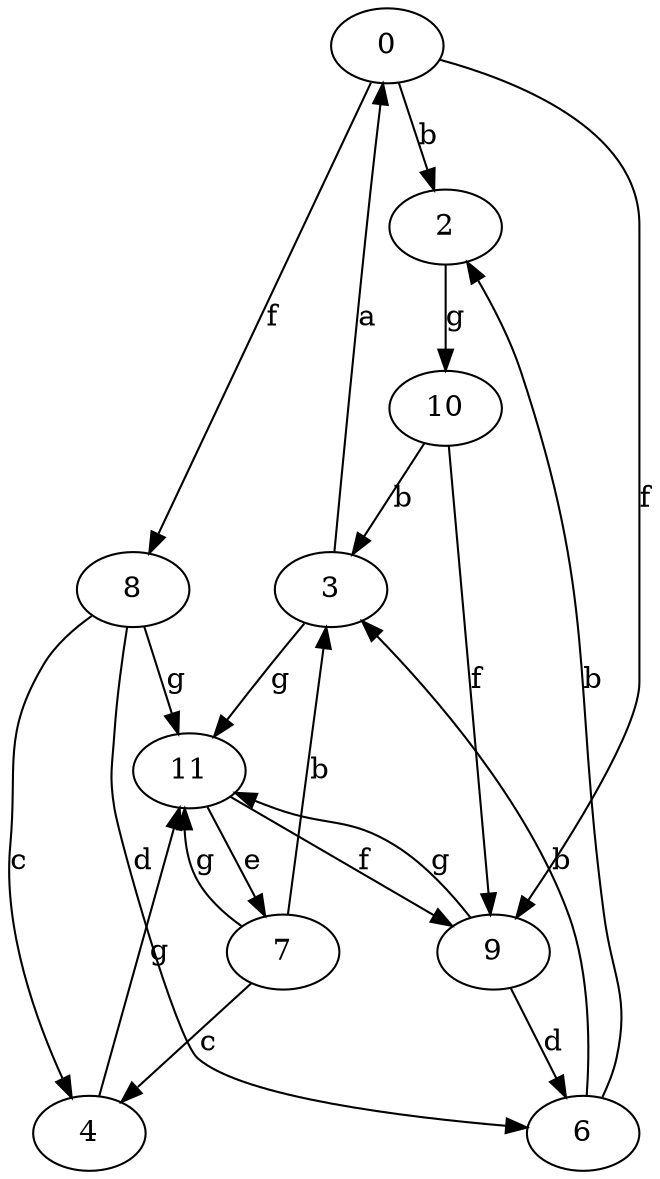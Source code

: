 strict digraph  {
0;
2;
3;
4;
6;
7;
8;
9;
10;
11;
0 -> 2  [label=b];
0 -> 8  [label=f];
0 -> 9  [label=f];
2 -> 10  [label=g];
3 -> 0  [label=a];
3 -> 11  [label=g];
4 -> 11  [label=g];
6 -> 2  [label=b];
6 -> 3  [label=b];
7 -> 3  [label=b];
7 -> 4  [label=c];
7 -> 11  [label=g];
8 -> 4  [label=c];
8 -> 6  [label=d];
8 -> 11  [label=g];
9 -> 6  [label=d];
9 -> 11  [label=g];
10 -> 3  [label=b];
10 -> 9  [label=f];
11 -> 7  [label=e];
11 -> 9  [label=f];
}
